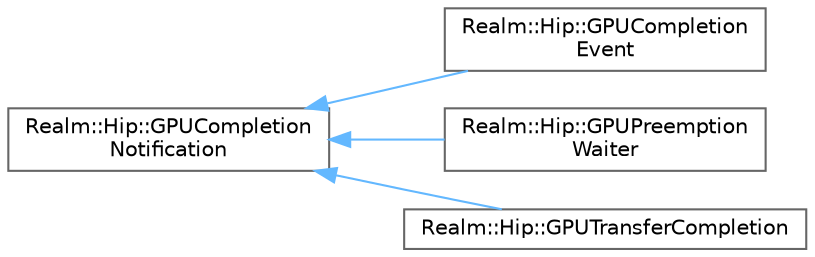 digraph "Graphical Class Hierarchy"
{
 // LATEX_PDF_SIZE
  bgcolor="transparent";
  edge [fontname=Helvetica,fontsize=10,labelfontname=Helvetica,labelfontsize=10];
  node [fontname=Helvetica,fontsize=10,shape=box,height=0.2,width=0.4];
  rankdir="LR";
  Node0 [id="Node000000",label="Realm::Hip::GPUCompletion\lNotification",height=0.2,width=0.4,color="grey40", fillcolor="white", style="filled",URL="$classRealm_1_1Hip_1_1GPUCompletionNotification.html",tooltip=" "];
  Node0 -> Node1 [id="edge154_Node000000_Node000001",dir="back",color="steelblue1",style="solid",tooltip=" "];
  Node1 [id="Node000001",label="Realm::Hip::GPUCompletion\lEvent",height=0.2,width=0.4,color="grey40", fillcolor="white", style="filled",URL="$classRealm_1_1Hip_1_1GPUCompletionEvent.html",tooltip=" "];
  Node0 -> Node2 [id="edge155_Node000000_Node000002",dir="back",color="steelblue1",style="solid",tooltip=" "];
  Node2 [id="Node000002",label="Realm::Hip::GPUPreemption\lWaiter",height=0.2,width=0.4,color="grey40", fillcolor="white", style="filled",URL="$classRealm_1_1Hip_1_1GPUPreemptionWaiter.html",tooltip=" "];
  Node0 -> Node3 [id="edge156_Node000000_Node000003",dir="back",color="steelblue1",style="solid",tooltip=" "];
  Node3 [id="Node000003",label="Realm::Hip::GPUTransferCompletion",height=0.2,width=0.4,color="grey40", fillcolor="white", style="filled",URL="$classRealm_1_1Hip_1_1GPUTransferCompletion.html",tooltip=" "];
}

